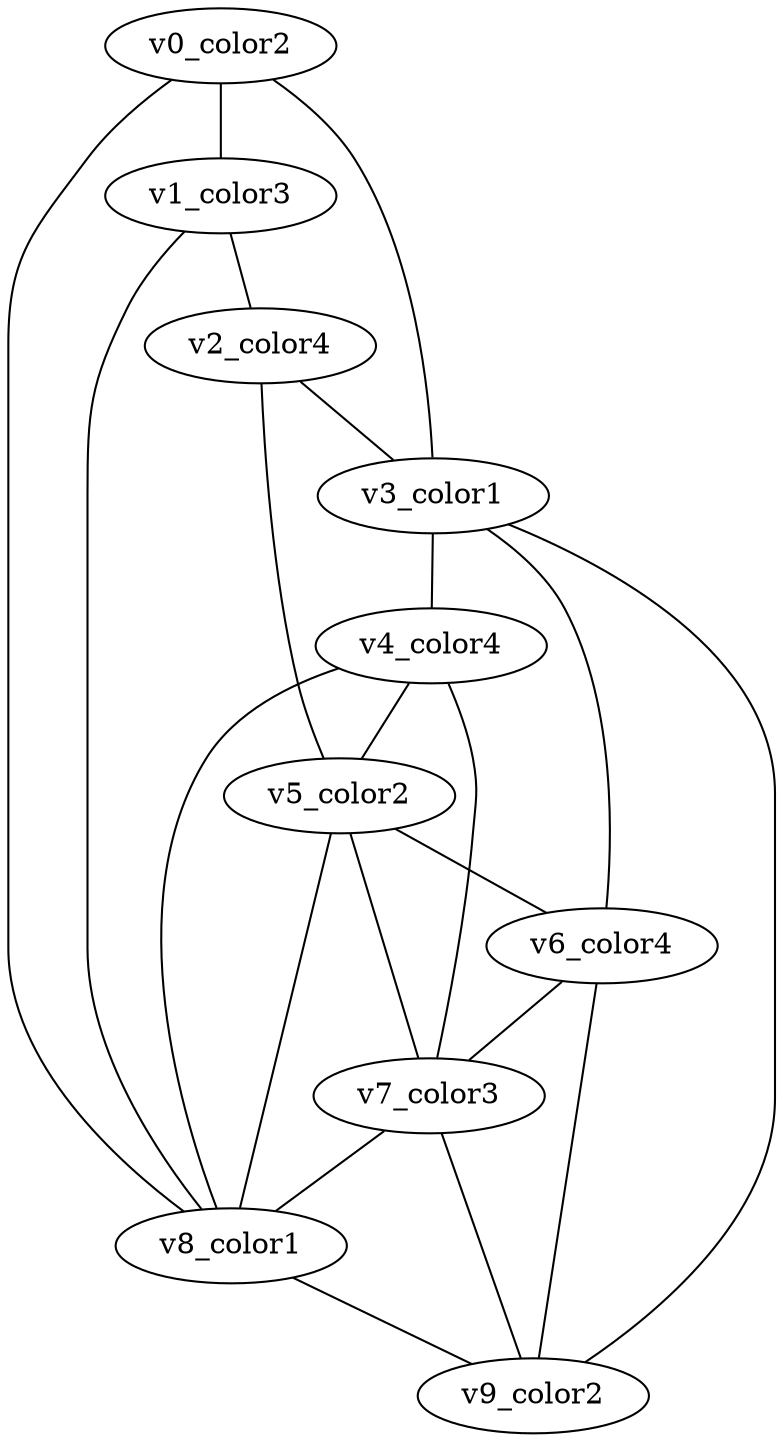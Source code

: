 // Coloring produced by graphlab
graph gn10_color {
v0 -- v1;
v1 -- v2;
v2 -- v3;
v3 -- v4;
v4 -- v5;
v5 -- v6;
v6 -- v7;
v7 -- v8;
v8 -- v9;
v3 -- v0;
v6 -- v3;
v2 -- v5;
v0 -- v8;
v6 -- v9;
v5 -- v7;
v4 -- v8;
v9 -- v3;
v7 -- v9;
v8 -- v5;
v1 -- v8;
v7 -- v4;
v0 [label = "v0_color2"];
v1 [label = "v1_color3"];
v2 [label = "v2_color4"];
v3 [label = "v3_color1"];
v4 [label = "v4_color4"];
v5 [label = "v5_color2"];
v6 [label = "v6_color4"];
v7 [label = "v7_color3"];
v8 [label = "v8_color1"];
v9 [label = "v9_color2"];
}
// vertices = 10
// edges = 21
// number_of_colors = 4
// runtime = 0 sec
// memory = 13 MB
